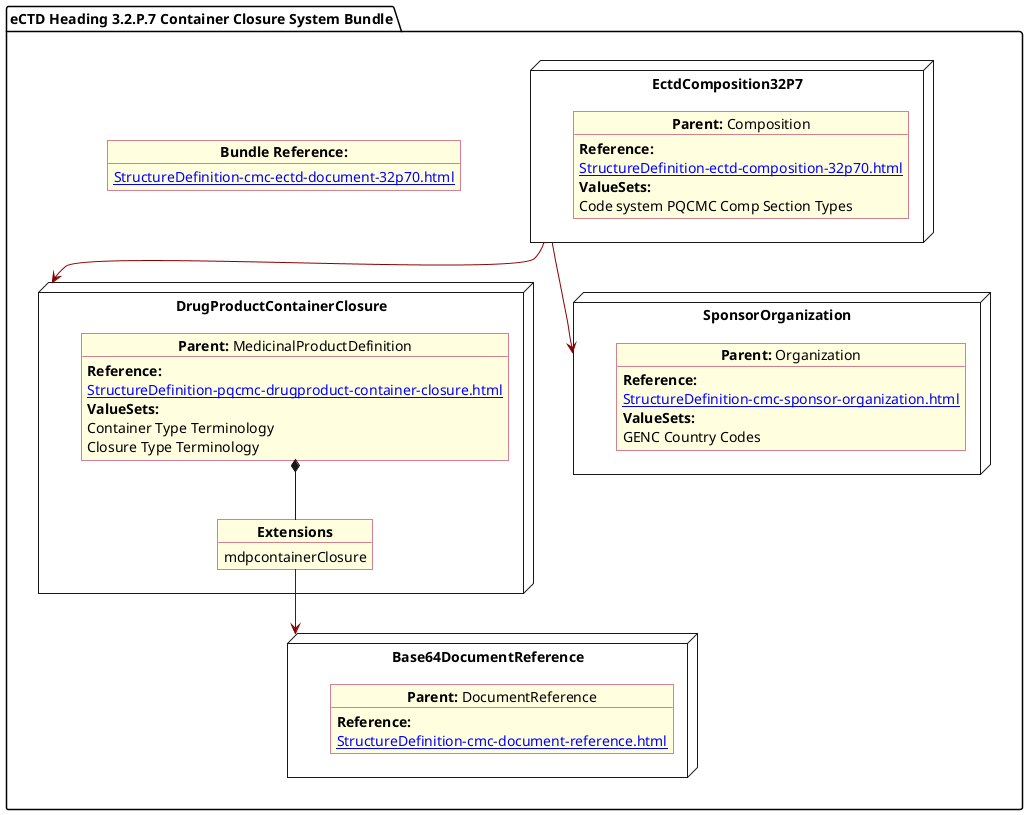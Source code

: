 @startuml ContainerClosure
allowmixing
'Mixed model of use case and object
skinparam svgDimensionStyle false
skinparam ObjectBackgroundColor LightYellow
skinparam ObjectBorderColor #A80036
skinparam activityDiamondBorderColor #A80036
skinparam activityDiamondBackgroundColor lawnGreen
skinparam ClassBorderThickness 4

package "eCTD Heading 3.2.P.7 Container Closure System Bundle" as NODES {
    object "**Bundle Reference:**" as objbun {
              [[StructureDefinition-cmc-ectd-document-32p70.html]]
    }   
  node "EctdComposition32P7" as N1 { 
      object "**Parent:** Composition" as obj1 {
      **Reference:**
      [[StructureDefinition-ectd-composition-32p70.html]]
      **ValueSets:**
  Code system PQCMC Comp Section Types
    }   
}
node "DrugProductContainerClosure" as N21 { 
      object "**Parent:** MedicinalProductDefinition" as obj22 {
           **Reference:**
      [[StructureDefinition-pqcmc-drugproduct-container-closure.html]]
        **ValueSets:**
        Container Type Terminology
        Closure Type Terminology
    }
    object "**Extensions**" as objEx {
        mdpcontainerClosure
    }
    obj22 *-- objEx
}
node "Base64DocumentReference" as NB64 { 
      object "**Parent:** DocumentReference"  as obj64 {  
       **Reference:**
      [[StructureDefinition-cmc-document-reference.html]] 
    }   
}
node "SponsorOrganization" as NSO { 
      object "**Parent:** Organization" as objAu {
           **Reference:**
      [[StructureDefinition-cmc-sponsor-organization.html]]
        **ValueSets:**
        GENC Country Codes
    }
}
}

N1 -[#darkred]-> N21
N1 -[#darkred]-> NSO
objEx -[#darkred]-> NB64 
@enduml
